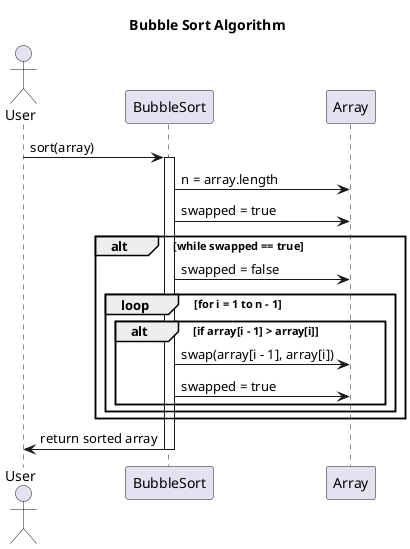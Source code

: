 @startuml BubbleSort

title Bubble Sort Algorithm

actor User
participant "BubbleSort" as BubbleSort
participant "Array" as Array

User -> BubbleSort: sort(array)
activate BubbleSort

BubbleSort -> Array: n = array.length
BubbleSort -> Array: swapped = true

alt while swapped == true
    BubbleSort -> Array: swapped = false
    loop for i = 1 to n - 1
        alt if array[i - 1] > array[i]
            BubbleSort -> Array: swap(array[i - 1], array[i])
            BubbleSort -> Array: swapped = true
        end
    end
end

BubbleSort -> User: return sorted array
deactivate BubbleSort

@enduml
